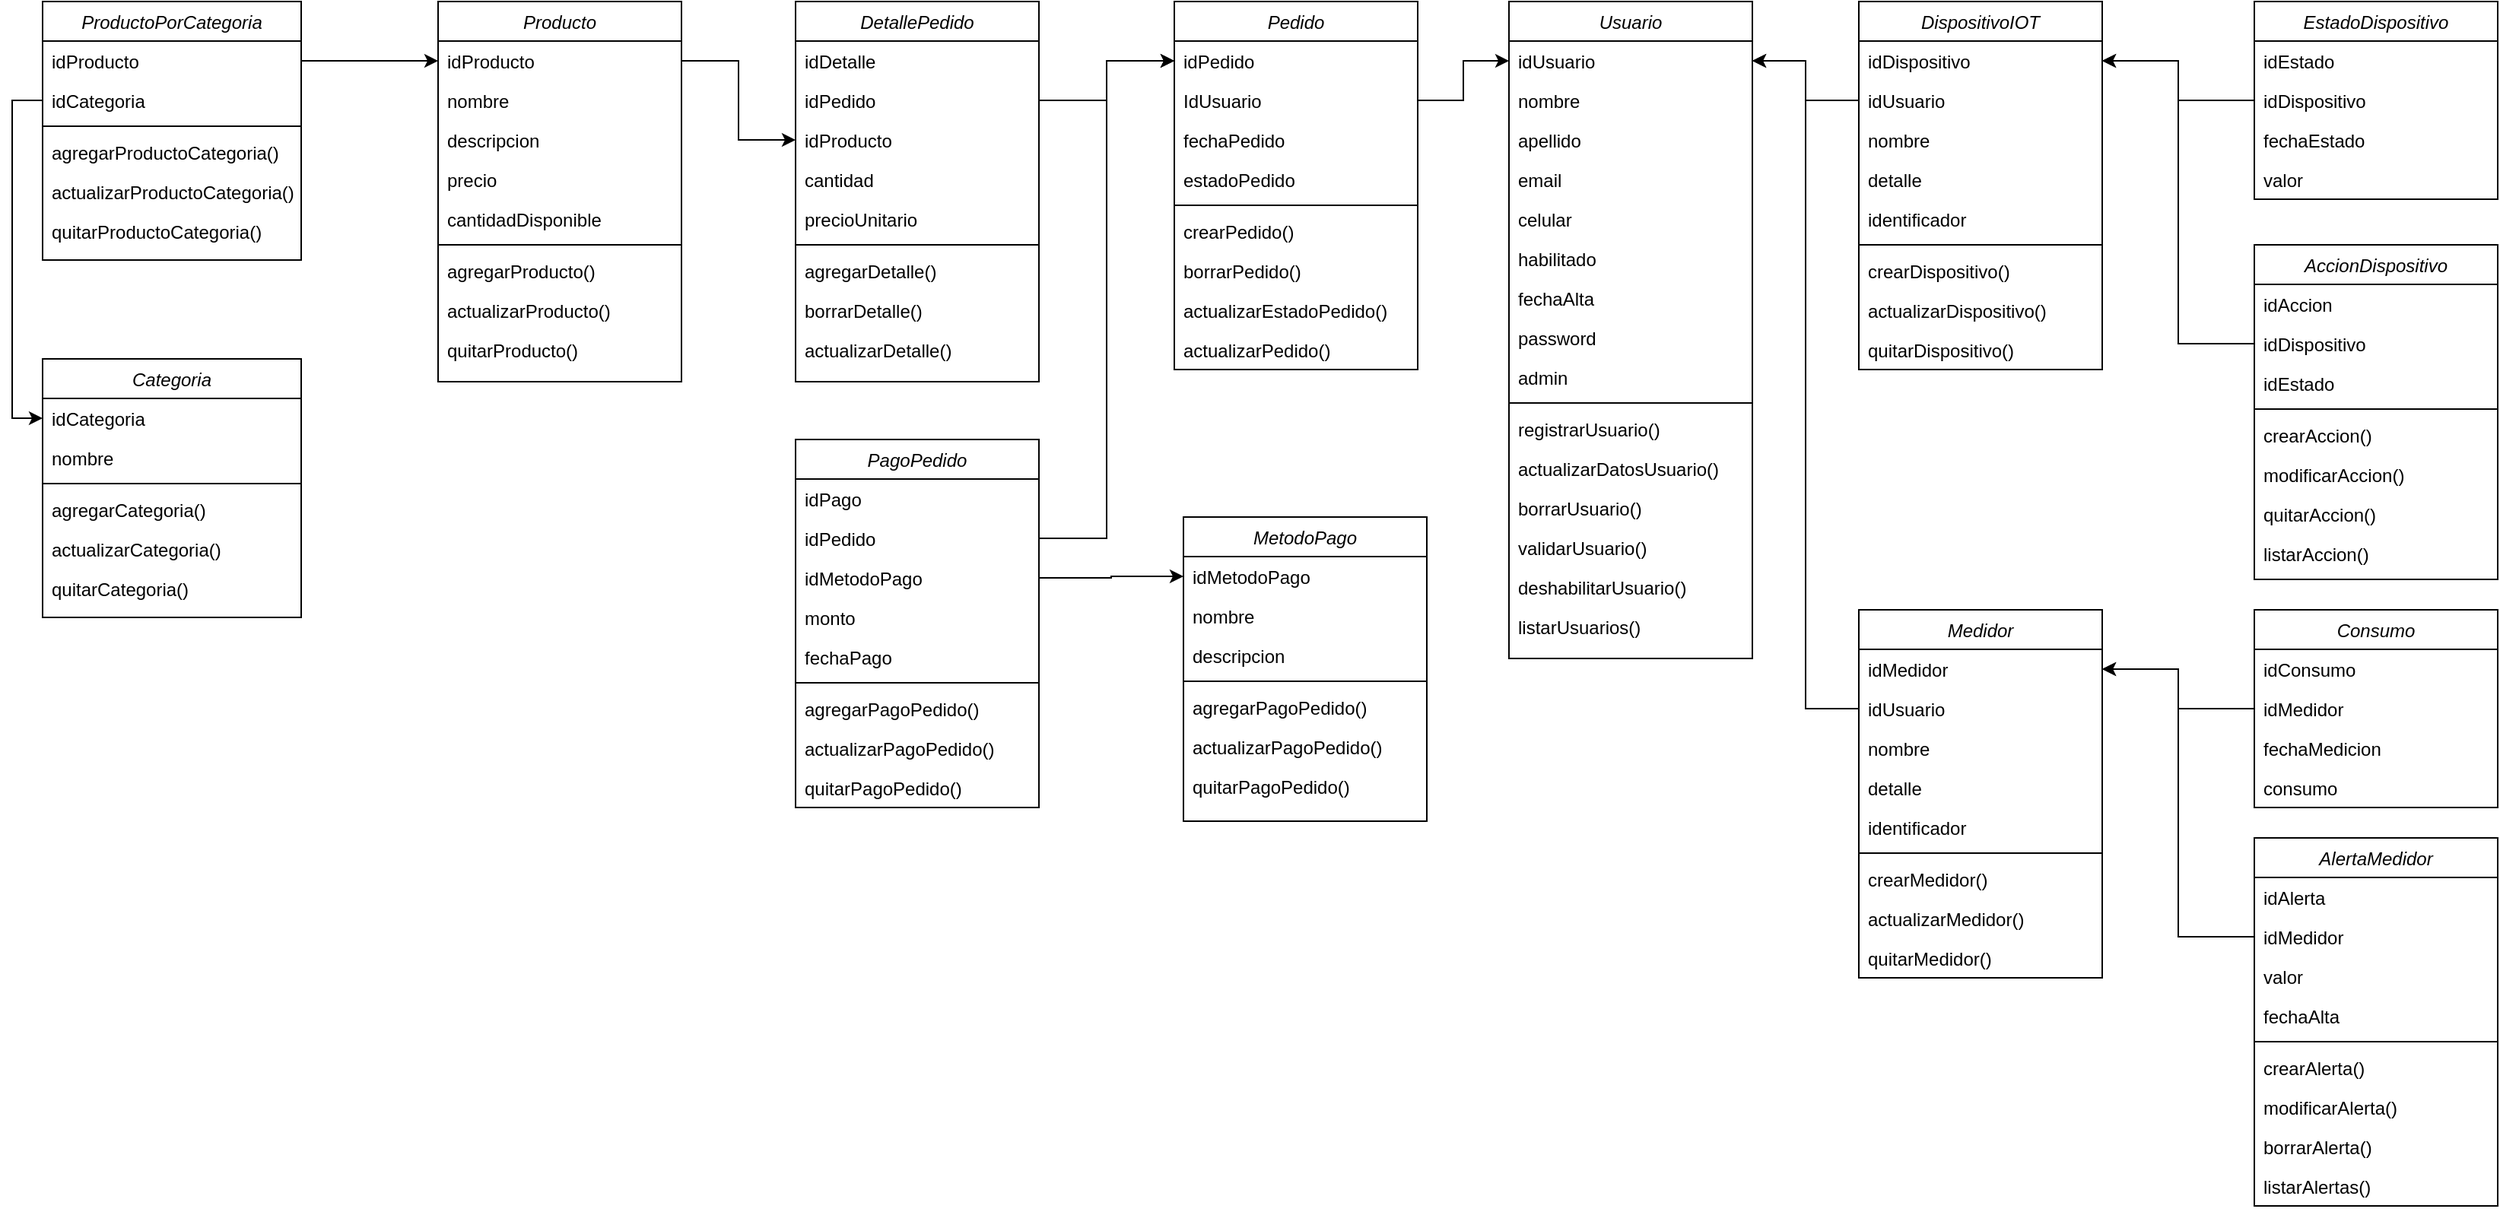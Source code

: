 <mxfile version="24.3.1" type="device">
  <diagram id="C5RBs43oDa-KdzZeNtuy" name="Page-1">
    <mxGraphModel dx="3287" dy="2118" grid="0" gridSize="10" guides="1" tooltips="1" connect="1" arrows="1" fold="1" page="0" pageScale="1" pageWidth="827" pageHeight="1169" math="0" shadow="0">
      <root>
        <mxCell id="WIyWlLk6GJQsqaUBKTNV-0" />
        <mxCell id="WIyWlLk6GJQsqaUBKTNV-1" parent="WIyWlLk6GJQsqaUBKTNV-0" />
        <mxCell id="zkfFHV4jXpPFQw0GAbJ--0" value="Usuario" style="swimlane;fontStyle=2;align=center;verticalAlign=top;childLayout=stackLayout;horizontal=1;startSize=26;horizontalStack=0;resizeParent=1;resizeLast=0;collapsible=1;marginBottom=0;rounded=0;shadow=0;strokeWidth=1;" parent="WIyWlLk6GJQsqaUBKTNV-1" vertex="1">
          <mxGeometry x="-340" y="-1130" width="160" height="432" as="geometry">
            <mxRectangle x="230" y="140" width="160" height="26" as="alternateBounds" />
          </mxGeometry>
        </mxCell>
        <mxCell id="zkfFHV4jXpPFQw0GAbJ--1" value="idUsuario" style="text;align=left;verticalAlign=top;spacingLeft=4;spacingRight=4;overflow=hidden;rotatable=0;points=[[0,0.5],[1,0.5]];portConstraint=eastwest;" parent="zkfFHV4jXpPFQw0GAbJ--0" vertex="1">
          <mxGeometry y="26" width="160" height="26" as="geometry" />
        </mxCell>
        <mxCell id="zkfFHV4jXpPFQw0GAbJ--2" value="nombre" style="text;align=left;verticalAlign=top;spacingLeft=4;spacingRight=4;overflow=hidden;rotatable=0;points=[[0,0.5],[1,0.5]];portConstraint=eastwest;rounded=0;shadow=0;html=0;" parent="zkfFHV4jXpPFQw0GAbJ--0" vertex="1">
          <mxGeometry y="52" width="160" height="26" as="geometry" />
        </mxCell>
        <mxCell id="zkfFHV4jXpPFQw0GAbJ--3" value="apellido" style="text;align=left;verticalAlign=top;spacingLeft=4;spacingRight=4;overflow=hidden;rotatable=0;points=[[0,0.5],[1,0.5]];portConstraint=eastwest;rounded=0;shadow=0;html=0;" parent="zkfFHV4jXpPFQw0GAbJ--0" vertex="1">
          <mxGeometry y="78" width="160" height="26" as="geometry" />
        </mxCell>
        <mxCell id="AveYLhL98s0NRZPgMQcG-0" value="email" style="text;align=left;verticalAlign=top;spacingLeft=4;spacingRight=4;overflow=hidden;rotatable=0;points=[[0,0.5],[1,0.5]];portConstraint=eastwest;rounded=0;shadow=0;html=0;" vertex="1" parent="zkfFHV4jXpPFQw0GAbJ--0">
          <mxGeometry y="104" width="160" height="26" as="geometry" />
        </mxCell>
        <mxCell id="AveYLhL98s0NRZPgMQcG-1" value="celular" style="text;align=left;verticalAlign=top;spacingLeft=4;spacingRight=4;overflow=hidden;rotatable=0;points=[[0,0.5],[1,0.5]];portConstraint=eastwest;rounded=0;shadow=0;html=0;" vertex="1" parent="zkfFHV4jXpPFQw0GAbJ--0">
          <mxGeometry y="130" width="160" height="26" as="geometry" />
        </mxCell>
        <mxCell id="AveYLhL98s0NRZPgMQcG-2" value="habilitado" style="text;align=left;verticalAlign=top;spacingLeft=4;spacingRight=4;overflow=hidden;rotatable=0;points=[[0,0.5],[1,0.5]];portConstraint=eastwest;rounded=0;shadow=0;html=0;" vertex="1" parent="zkfFHV4jXpPFQw0GAbJ--0">
          <mxGeometry y="156" width="160" height="26" as="geometry" />
        </mxCell>
        <mxCell id="AveYLhL98s0NRZPgMQcG-3" value="fechaAlta" style="text;align=left;verticalAlign=top;spacingLeft=4;spacingRight=4;overflow=hidden;rotatable=0;points=[[0,0.5],[1,0.5]];portConstraint=eastwest;rounded=0;shadow=0;html=0;" vertex="1" parent="zkfFHV4jXpPFQw0GAbJ--0">
          <mxGeometry y="182" width="160" height="26" as="geometry" />
        </mxCell>
        <mxCell id="AveYLhL98s0NRZPgMQcG-4" value="password" style="text;align=left;verticalAlign=top;spacingLeft=4;spacingRight=4;overflow=hidden;rotatable=0;points=[[0,0.5],[1,0.5]];portConstraint=eastwest;rounded=0;shadow=0;html=0;" vertex="1" parent="zkfFHV4jXpPFQw0GAbJ--0">
          <mxGeometry y="208" width="160" height="26" as="geometry" />
        </mxCell>
        <mxCell id="AveYLhL98s0NRZPgMQcG-5" value="admin" style="text;align=left;verticalAlign=top;spacingLeft=4;spacingRight=4;overflow=hidden;rotatable=0;points=[[0,0.5],[1,0.5]];portConstraint=eastwest;rounded=0;shadow=0;html=0;" vertex="1" parent="zkfFHV4jXpPFQw0GAbJ--0">
          <mxGeometry y="234" width="160" height="26" as="geometry" />
        </mxCell>
        <mxCell id="zkfFHV4jXpPFQw0GAbJ--4" value="" style="line;html=1;strokeWidth=1;align=left;verticalAlign=middle;spacingTop=-1;spacingLeft=3;spacingRight=3;rotatable=0;labelPosition=right;points=[];portConstraint=eastwest;" parent="zkfFHV4jXpPFQw0GAbJ--0" vertex="1">
          <mxGeometry y="260" width="160" height="8" as="geometry" />
        </mxCell>
        <mxCell id="AveYLhL98s0NRZPgMQcG-8" value="registrarUsuario()" style="text;align=left;verticalAlign=top;spacingLeft=4;spacingRight=4;overflow=hidden;rotatable=0;points=[[0,0.5],[1,0.5]];portConstraint=eastwest;" vertex="1" parent="zkfFHV4jXpPFQw0GAbJ--0">
          <mxGeometry y="268" width="160" height="26" as="geometry" />
        </mxCell>
        <mxCell id="AveYLhL98s0NRZPgMQcG-10" value="actualizarDatosUsuario()" style="text;align=left;verticalAlign=top;spacingLeft=4;spacingRight=4;overflow=hidden;rotatable=0;points=[[0,0.5],[1,0.5]];portConstraint=eastwest;" vertex="1" parent="zkfFHV4jXpPFQw0GAbJ--0">
          <mxGeometry y="294" width="160" height="26" as="geometry" />
        </mxCell>
        <mxCell id="AveYLhL98s0NRZPgMQcG-11" value="borrarUsuario()" style="text;align=left;verticalAlign=top;spacingLeft=4;spacingRight=4;overflow=hidden;rotatable=0;points=[[0,0.5],[1,0.5]];portConstraint=eastwest;" vertex="1" parent="zkfFHV4jXpPFQw0GAbJ--0">
          <mxGeometry y="320" width="160" height="26" as="geometry" />
        </mxCell>
        <mxCell id="AveYLhL98s0NRZPgMQcG-12" value="validarUsuario()" style="text;align=left;verticalAlign=top;spacingLeft=4;spacingRight=4;overflow=hidden;rotatable=0;points=[[0,0.5],[1,0.5]];portConstraint=eastwest;" vertex="1" parent="zkfFHV4jXpPFQw0GAbJ--0">
          <mxGeometry y="346" width="160" height="26" as="geometry" />
        </mxCell>
        <mxCell id="AveYLhL98s0NRZPgMQcG-13" value="deshabilitarUsuario()" style="text;align=left;verticalAlign=top;spacingLeft=4;spacingRight=4;overflow=hidden;rotatable=0;points=[[0,0.5],[1,0.5]];portConstraint=eastwest;" vertex="1" parent="zkfFHV4jXpPFQw0GAbJ--0">
          <mxGeometry y="372" width="160" height="26" as="geometry" />
        </mxCell>
        <mxCell id="zkfFHV4jXpPFQw0GAbJ--5" value="listarUsuarios()" style="text;align=left;verticalAlign=top;spacingLeft=4;spacingRight=4;overflow=hidden;rotatable=0;points=[[0,0.5],[1,0.5]];portConstraint=eastwest;" parent="zkfFHV4jXpPFQw0GAbJ--0" vertex="1">
          <mxGeometry y="398" width="160" height="26" as="geometry" />
        </mxCell>
        <mxCell id="zkfFHV4jXpPFQw0GAbJ--17" value="Medidor" style="swimlane;fontStyle=2;align=center;verticalAlign=top;childLayout=stackLayout;horizontal=1;startSize=26;horizontalStack=0;resizeParent=1;resizeLast=0;collapsible=1;marginBottom=0;rounded=0;shadow=0;strokeWidth=1;" parent="WIyWlLk6GJQsqaUBKTNV-1" vertex="1">
          <mxGeometry x="-110" y="-730" width="160" height="242" as="geometry">
            <mxRectangle x="550" y="140" width="160" height="26" as="alternateBounds" />
          </mxGeometry>
        </mxCell>
        <mxCell id="zkfFHV4jXpPFQw0GAbJ--18" value="idMedidor" style="text;align=left;verticalAlign=top;spacingLeft=4;spacingRight=4;overflow=hidden;rotatable=0;points=[[0,0.5],[1,0.5]];portConstraint=eastwest;" parent="zkfFHV4jXpPFQw0GAbJ--17" vertex="1">
          <mxGeometry y="26" width="160" height="26" as="geometry" />
        </mxCell>
        <mxCell id="zkfFHV4jXpPFQw0GAbJ--22" value="idUsuario" style="text;align=left;verticalAlign=top;spacingLeft=4;spacingRight=4;overflow=hidden;rotatable=0;points=[[0,0.5],[1,0.5]];portConstraint=eastwest;rounded=0;shadow=0;html=0;" parent="zkfFHV4jXpPFQw0GAbJ--17" vertex="1">
          <mxGeometry y="52" width="160" height="26" as="geometry" />
        </mxCell>
        <mxCell id="zkfFHV4jXpPFQw0GAbJ--19" value="nombre" style="text;align=left;verticalAlign=top;spacingLeft=4;spacingRight=4;overflow=hidden;rotatable=0;points=[[0,0.5],[1,0.5]];portConstraint=eastwest;rounded=0;shadow=0;html=0;" parent="zkfFHV4jXpPFQw0GAbJ--17" vertex="1">
          <mxGeometry y="78" width="160" height="26" as="geometry" />
        </mxCell>
        <mxCell id="zkfFHV4jXpPFQw0GAbJ--20" value="detalle" style="text;align=left;verticalAlign=top;spacingLeft=4;spacingRight=4;overflow=hidden;rotatable=0;points=[[0,0.5],[1,0.5]];portConstraint=eastwest;rounded=0;shadow=0;html=0;" parent="zkfFHV4jXpPFQw0GAbJ--17" vertex="1">
          <mxGeometry y="104" width="160" height="26" as="geometry" />
        </mxCell>
        <mxCell id="zkfFHV4jXpPFQw0GAbJ--21" value="identificador" style="text;align=left;verticalAlign=top;spacingLeft=4;spacingRight=4;overflow=hidden;rotatable=0;points=[[0,0.5],[1,0.5]];portConstraint=eastwest;rounded=0;shadow=0;html=0;" parent="zkfFHV4jXpPFQw0GAbJ--17" vertex="1">
          <mxGeometry y="130" width="160" height="26" as="geometry" />
        </mxCell>
        <mxCell id="AveYLhL98s0NRZPgMQcG-110" value="" style="line;html=1;strokeWidth=1;align=left;verticalAlign=middle;spacingTop=-1;spacingLeft=3;spacingRight=3;rotatable=0;labelPosition=right;points=[];portConstraint=eastwest;" vertex="1" parent="zkfFHV4jXpPFQw0GAbJ--17">
          <mxGeometry y="156" width="160" height="8" as="geometry" />
        </mxCell>
        <mxCell id="AveYLhL98s0NRZPgMQcG-106" value="crearMedidor()" style="text;align=left;verticalAlign=top;spacingLeft=4;spacingRight=4;overflow=hidden;rotatable=0;points=[[0,0.5],[1,0.5]];portConstraint=eastwest;rounded=0;shadow=0;html=0;strokeColor=none;" vertex="1" parent="zkfFHV4jXpPFQw0GAbJ--17">
          <mxGeometry y="164" width="160" height="26" as="geometry" />
        </mxCell>
        <mxCell id="AveYLhL98s0NRZPgMQcG-108" value="actualizarMedidor()" style="text;align=left;verticalAlign=top;spacingLeft=4;spacingRight=4;overflow=hidden;rotatable=0;points=[[0,0.5],[1,0.5]];portConstraint=eastwest;rounded=0;shadow=0;html=0;strokeColor=none;" vertex="1" parent="zkfFHV4jXpPFQw0GAbJ--17">
          <mxGeometry y="190" width="160" height="26" as="geometry" />
        </mxCell>
        <mxCell id="AveYLhL98s0NRZPgMQcG-109" value="quitarMedidor()" style="text;align=left;verticalAlign=top;spacingLeft=4;spacingRight=4;overflow=hidden;rotatable=0;points=[[0,0.5],[1,0.5]];portConstraint=eastwest;rounded=0;shadow=0;html=0;strokeColor=none;" vertex="1" parent="zkfFHV4jXpPFQw0GAbJ--17">
          <mxGeometry y="216" width="160" height="26" as="geometry" />
        </mxCell>
        <mxCell id="AveYLhL98s0NRZPgMQcG-15" value="Consumo" style="swimlane;fontStyle=2;align=center;verticalAlign=top;childLayout=stackLayout;horizontal=1;startSize=26;horizontalStack=0;resizeParent=1;resizeLast=0;collapsible=1;marginBottom=0;rounded=0;shadow=0;strokeWidth=1;" vertex="1" parent="WIyWlLk6GJQsqaUBKTNV-1">
          <mxGeometry x="150" y="-730" width="160" height="130" as="geometry">
            <mxRectangle x="550" y="140" width="160" height="26" as="alternateBounds" />
          </mxGeometry>
        </mxCell>
        <mxCell id="AveYLhL98s0NRZPgMQcG-16" value="idConsumo" style="text;align=left;verticalAlign=top;spacingLeft=4;spacingRight=4;overflow=hidden;rotatable=0;points=[[0,0.5],[1,0.5]];portConstraint=eastwest;" vertex="1" parent="AveYLhL98s0NRZPgMQcG-15">
          <mxGeometry y="26" width="160" height="26" as="geometry" />
        </mxCell>
        <mxCell id="AveYLhL98s0NRZPgMQcG-17" value="idMedidor" style="text;align=left;verticalAlign=top;spacingLeft=4;spacingRight=4;overflow=hidden;rotatable=0;points=[[0,0.5],[1,0.5]];portConstraint=eastwest;rounded=0;shadow=0;html=0;" vertex="1" parent="AveYLhL98s0NRZPgMQcG-15">
          <mxGeometry y="52" width="160" height="26" as="geometry" />
        </mxCell>
        <mxCell id="AveYLhL98s0NRZPgMQcG-18" value="fechaMedicion" style="text;align=left;verticalAlign=top;spacingLeft=4;spacingRight=4;overflow=hidden;rotatable=0;points=[[0,0.5],[1,0.5]];portConstraint=eastwest;rounded=0;shadow=0;html=0;" vertex="1" parent="AveYLhL98s0NRZPgMQcG-15">
          <mxGeometry y="78" width="160" height="26" as="geometry" />
        </mxCell>
        <mxCell id="AveYLhL98s0NRZPgMQcG-19" value="consumo" style="text;align=left;verticalAlign=top;spacingLeft=4;spacingRight=4;overflow=hidden;rotatable=0;points=[[0,0.5],[1,0.5]];portConstraint=eastwest;rounded=0;shadow=0;html=0;" vertex="1" parent="AveYLhL98s0NRZPgMQcG-15">
          <mxGeometry y="104" width="160" height="26" as="geometry" />
        </mxCell>
        <mxCell id="AveYLhL98s0NRZPgMQcG-21" value="AlertaMedidor" style="swimlane;fontStyle=2;align=center;verticalAlign=top;childLayout=stackLayout;horizontal=1;startSize=26;horizontalStack=0;resizeParent=1;resizeLast=0;collapsible=1;marginBottom=0;rounded=0;shadow=0;strokeWidth=1;" vertex="1" parent="WIyWlLk6GJQsqaUBKTNV-1">
          <mxGeometry x="150" y="-580" width="160" height="242" as="geometry">
            <mxRectangle x="230" y="140" width="160" height="26" as="alternateBounds" />
          </mxGeometry>
        </mxCell>
        <mxCell id="AveYLhL98s0NRZPgMQcG-22" value="idAlerta" style="text;align=left;verticalAlign=top;spacingLeft=4;spacingRight=4;overflow=hidden;rotatable=0;points=[[0,0.5],[1,0.5]];portConstraint=eastwest;" vertex="1" parent="AveYLhL98s0NRZPgMQcG-21">
          <mxGeometry y="26" width="160" height="26" as="geometry" />
        </mxCell>
        <mxCell id="AveYLhL98s0NRZPgMQcG-23" value="idMedidor" style="text;align=left;verticalAlign=top;spacingLeft=4;spacingRight=4;overflow=hidden;rotatable=0;points=[[0,0.5],[1,0.5]];portConstraint=eastwest;rounded=0;shadow=0;html=0;" vertex="1" parent="AveYLhL98s0NRZPgMQcG-21">
          <mxGeometry y="52" width="160" height="26" as="geometry" />
        </mxCell>
        <mxCell id="AveYLhL98s0NRZPgMQcG-24" value="valor" style="text;align=left;verticalAlign=top;spacingLeft=4;spacingRight=4;overflow=hidden;rotatable=0;points=[[0,0.5],[1,0.5]];portConstraint=eastwest;rounded=0;shadow=0;html=0;" vertex="1" parent="AveYLhL98s0NRZPgMQcG-21">
          <mxGeometry y="78" width="160" height="26" as="geometry" />
        </mxCell>
        <mxCell id="AveYLhL98s0NRZPgMQcG-25" value="fechaAlta" style="text;align=left;verticalAlign=top;spacingLeft=4;spacingRight=4;overflow=hidden;rotatable=0;points=[[0,0.5],[1,0.5]];portConstraint=eastwest;rounded=0;shadow=0;html=0;" vertex="1" parent="AveYLhL98s0NRZPgMQcG-21">
          <mxGeometry y="104" width="160" height="26" as="geometry" />
        </mxCell>
        <mxCell id="AveYLhL98s0NRZPgMQcG-31" value="" style="line;html=1;strokeWidth=1;align=left;verticalAlign=middle;spacingTop=-1;spacingLeft=3;spacingRight=3;rotatable=0;labelPosition=right;points=[];portConstraint=eastwest;" vertex="1" parent="AveYLhL98s0NRZPgMQcG-21">
          <mxGeometry y="130" width="160" height="8" as="geometry" />
        </mxCell>
        <mxCell id="AveYLhL98s0NRZPgMQcG-32" value="crearAlerta()" style="text;align=left;verticalAlign=top;spacingLeft=4;spacingRight=4;overflow=hidden;rotatable=0;points=[[0,0.5],[1,0.5]];portConstraint=eastwest;" vertex="1" parent="AveYLhL98s0NRZPgMQcG-21">
          <mxGeometry y="138" width="160" height="26" as="geometry" />
        </mxCell>
        <mxCell id="AveYLhL98s0NRZPgMQcG-33" value="modificarAlerta()" style="text;align=left;verticalAlign=top;spacingLeft=4;spacingRight=4;overflow=hidden;rotatable=0;points=[[0,0.5],[1,0.5]];portConstraint=eastwest;" vertex="1" parent="AveYLhL98s0NRZPgMQcG-21">
          <mxGeometry y="164" width="160" height="26" as="geometry" />
        </mxCell>
        <mxCell id="AveYLhL98s0NRZPgMQcG-34" value="borrarAlerta()" style="text;align=left;verticalAlign=top;spacingLeft=4;spacingRight=4;overflow=hidden;rotatable=0;points=[[0,0.5],[1,0.5]];portConstraint=eastwest;" vertex="1" parent="AveYLhL98s0NRZPgMQcG-21">
          <mxGeometry y="190" width="160" height="26" as="geometry" />
        </mxCell>
        <mxCell id="AveYLhL98s0NRZPgMQcG-35" value="listarAlertas()" style="text;align=left;verticalAlign=top;spacingLeft=4;spacingRight=4;overflow=hidden;rotatable=0;points=[[0,0.5],[1,0.5]];portConstraint=eastwest;" vertex="1" parent="AveYLhL98s0NRZPgMQcG-21">
          <mxGeometry y="216" width="160" height="26" as="geometry" />
        </mxCell>
        <mxCell id="AveYLhL98s0NRZPgMQcG-38" value="Pedido" style="swimlane;fontStyle=2;align=center;verticalAlign=top;childLayout=stackLayout;horizontal=1;startSize=26;horizontalStack=0;resizeParent=1;resizeLast=0;collapsible=1;marginBottom=0;rounded=0;shadow=0;strokeWidth=1;" vertex="1" parent="WIyWlLk6GJQsqaUBKTNV-1">
          <mxGeometry x="-560" y="-1130" width="160" height="242" as="geometry">
            <mxRectangle x="230" y="140" width="160" height="26" as="alternateBounds" />
          </mxGeometry>
        </mxCell>
        <mxCell id="AveYLhL98s0NRZPgMQcG-39" value="idPedido" style="text;align=left;verticalAlign=top;spacingLeft=4;spacingRight=4;overflow=hidden;rotatable=0;points=[[0,0.5],[1,0.5]];portConstraint=eastwest;" vertex="1" parent="AveYLhL98s0NRZPgMQcG-38">
          <mxGeometry y="26" width="160" height="26" as="geometry" />
        </mxCell>
        <mxCell id="AveYLhL98s0NRZPgMQcG-40" value="IdUsuario" style="text;align=left;verticalAlign=top;spacingLeft=4;spacingRight=4;overflow=hidden;rotatable=0;points=[[0,0.5],[1,0.5]];portConstraint=eastwest;rounded=0;shadow=0;html=0;" vertex="1" parent="AveYLhL98s0NRZPgMQcG-38">
          <mxGeometry y="52" width="160" height="26" as="geometry" />
        </mxCell>
        <mxCell id="AveYLhL98s0NRZPgMQcG-41" value="fechaPedido" style="text;align=left;verticalAlign=top;spacingLeft=4;spacingRight=4;overflow=hidden;rotatable=0;points=[[0,0.5],[1,0.5]];portConstraint=eastwest;rounded=0;shadow=0;html=0;" vertex="1" parent="AveYLhL98s0NRZPgMQcG-38">
          <mxGeometry y="78" width="160" height="26" as="geometry" />
        </mxCell>
        <mxCell id="AveYLhL98s0NRZPgMQcG-42" value="estadoPedido" style="text;align=left;verticalAlign=top;spacingLeft=4;spacingRight=4;overflow=hidden;rotatable=0;points=[[0,0.5],[1,0.5]];portConstraint=eastwest;rounded=0;shadow=0;html=0;" vertex="1" parent="AveYLhL98s0NRZPgMQcG-38">
          <mxGeometry y="104" width="160" height="26" as="geometry" />
        </mxCell>
        <mxCell id="AveYLhL98s0NRZPgMQcG-43" value="" style="line;html=1;strokeWidth=1;align=left;verticalAlign=middle;spacingTop=-1;spacingLeft=3;spacingRight=3;rotatable=0;labelPosition=right;points=[];portConstraint=eastwest;" vertex="1" parent="AveYLhL98s0NRZPgMQcG-38">
          <mxGeometry y="130" width="160" height="8" as="geometry" />
        </mxCell>
        <mxCell id="AveYLhL98s0NRZPgMQcG-44" value="crearPedido()" style="text;align=left;verticalAlign=top;spacingLeft=4;spacingRight=4;overflow=hidden;rotatable=0;points=[[0,0.5],[1,0.5]];portConstraint=eastwest;" vertex="1" parent="AveYLhL98s0NRZPgMQcG-38">
          <mxGeometry y="138" width="160" height="26" as="geometry" />
        </mxCell>
        <mxCell id="AveYLhL98s0NRZPgMQcG-45" value="borrarPedido()" style="text;align=left;verticalAlign=top;spacingLeft=4;spacingRight=4;overflow=hidden;rotatable=0;points=[[0,0.5],[1,0.5]];portConstraint=eastwest;" vertex="1" parent="AveYLhL98s0NRZPgMQcG-38">
          <mxGeometry y="164" width="160" height="26" as="geometry" />
        </mxCell>
        <mxCell id="AveYLhL98s0NRZPgMQcG-46" value="actualizarEstadoPedido()" style="text;align=left;verticalAlign=top;spacingLeft=4;spacingRight=4;overflow=hidden;rotatable=0;points=[[0,0.5],[1,0.5]];portConstraint=eastwest;" vertex="1" parent="AveYLhL98s0NRZPgMQcG-38">
          <mxGeometry y="190" width="160" height="26" as="geometry" />
        </mxCell>
        <mxCell id="AveYLhL98s0NRZPgMQcG-47" value="actualizarPedido()" style="text;align=left;verticalAlign=top;spacingLeft=4;spacingRight=4;overflow=hidden;rotatable=0;points=[[0,0.5],[1,0.5]];portConstraint=eastwest;" vertex="1" parent="AveYLhL98s0NRZPgMQcG-38">
          <mxGeometry y="216" width="160" height="26" as="geometry" />
        </mxCell>
        <mxCell id="AveYLhL98s0NRZPgMQcG-48" value="PagoPedido" style="swimlane;fontStyle=2;align=center;verticalAlign=top;childLayout=stackLayout;horizontal=1;startSize=26;horizontalStack=0;resizeParent=1;resizeLast=0;collapsible=1;marginBottom=0;rounded=0;shadow=0;strokeWidth=1;" vertex="1" parent="WIyWlLk6GJQsqaUBKTNV-1">
          <mxGeometry x="-809" y="-842" width="160" height="242" as="geometry">
            <mxRectangle x="230" y="140" width="160" height="26" as="alternateBounds" />
          </mxGeometry>
        </mxCell>
        <mxCell id="AveYLhL98s0NRZPgMQcG-52" value="idPago" style="text;align=left;verticalAlign=top;spacingLeft=4;spacingRight=4;overflow=hidden;rotatable=0;points=[[0,0.5],[1,0.5]];portConstraint=eastwest;rounded=0;shadow=0;html=0;" vertex="1" parent="AveYLhL98s0NRZPgMQcG-48">
          <mxGeometry y="26" width="160" height="26" as="geometry" />
        </mxCell>
        <mxCell id="AveYLhL98s0NRZPgMQcG-49" value="idPedido" style="text;align=left;verticalAlign=top;spacingLeft=4;spacingRight=4;overflow=hidden;rotatable=0;points=[[0,0.5],[1,0.5]];portConstraint=eastwest;" vertex="1" parent="AveYLhL98s0NRZPgMQcG-48">
          <mxGeometry y="52" width="160" height="26" as="geometry" />
        </mxCell>
        <mxCell id="AveYLhL98s0NRZPgMQcG-50" value="idMetodoPago" style="text;align=left;verticalAlign=top;spacingLeft=4;spacingRight=4;overflow=hidden;rotatable=0;points=[[0,0.5],[1,0.5]];portConstraint=eastwest;rounded=0;shadow=0;html=0;" vertex="1" parent="AveYLhL98s0NRZPgMQcG-48">
          <mxGeometry y="78" width="160" height="26" as="geometry" />
        </mxCell>
        <mxCell id="AveYLhL98s0NRZPgMQcG-51" value="monto" style="text;align=left;verticalAlign=top;spacingLeft=4;spacingRight=4;overflow=hidden;rotatable=0;points=[[0,0.5],[1,0.5]];portConstraint=eastwest;rounded=0;shadow=0;html=0;" vertex="1" parent="AveYLhL98s0NRZPgMQcG-48">
          <mxGeometry y="104" width="160" height="26" as="geometry" />
        </mxCell>
        <mxCell id="AveYLhL98s0NRZPgMQcG-147" value="fechaPago" style="text;align=left;verticalAlign=top;spacingLeft=4;spacingRight=4;overflow=hidden;rotatable=0;points=[[0,0.5],[1,0.5]];portConstraint=eastwest;rounded=0;shadow=0;html=0;" vertex="1" parent="AveYLhL98s0NRZPgMQcG-48">
          <mxGeometry y="130" width="160" height="26" as="geometry" />
        </mxCell>
        <mxCell id="AveYLhL98s0NRZPgMQcG-53" value="" style="line;html=1;strokeWidth=1;align=left;verticalAlign=middle;spacingTop=-1;spacingLeft=3;spacingRight=3;rotatable=0;labelPosition=right;points=[];portConstraint=eastwest;" vertex="1" parent="AveYLhL98s0NRZPgMQcG-48">
          <mxGeometry y="156" width="160" height="8" as="geometry" />
        </mxCell>
        <mxCell id="AveYLhL98s0NRZPgMQcG-54" value="agregarPagoPedido()" style="text;align=left;verticalAlign=top;spacingLeft=4;spacingRight=4;overflow=hidden;rotatable=0;points=[[0,0.5],[1,0.5]];portConstraint=eastwest;" vertex="1" parent="AveYLhL98s0NRZPgMQcG-48">
          <mxGeometry y="164" width="160" height="26" as="geometry" />
        </mxCell>
        <mxCell id="AveYLhL98s0NRZPgMQcG-56" value="actualizarPagoPedido()" style="text;align=left;verticalAlign=top;spacingLeft=4;spacingRight=4;overflow=hidden;rotatable=0;points=[[0,0.5],[1,0.5]];portConstraint=eastwest;" vertex="1" parent="AveYLhL98s0NRZPgMQcG-48">
          <mxGeometry y="190" width="160" height="26" as="geometry" />
        </mxCell>
        <mxCell id="AveYLhL98s0NRZPgMQcG-57" value="quitarPagoPedido()" style="text;align=left;verticalAlign=top;spacingLeft=4;spacingRight=4;overflow=hidden;rotatable=0;points=[[0,0.5],[1,0.5]];portConstraint=eastwest;" vertex="1" parent="AveYLhL98s0NRZPgMQcG-48">
          <mxGeometry y="216" width="160" height="26" as="geometry" />
        </mxCell>
        <mxCell id="AveYLhL98s0NRZPgMQcG-58" value="MetodoPago" style="swimlane;fontStyle=2;align=center;verticalAlign=top;childLayout=stackLayout;horizontal=1;startSize=26;horizontalStack=0;resizeParent=1;resizeLast=0;collapsible=1;marginBottom=0;rounded=0;shadow=0;strokeWidth=1;" vertex="1" parent="WIyWlLk6GJQsqaUBKTNV-1">
          <mxGeometry x="-554" y="-791" width="160" height="200" as="geometry">
            <mxRectangle x="230" y="140" width="160" height="26" as="alternateBounds" />
          </mxGeometry>
        </mxCell>
        <mxCell id="AveYLhL98s0NRZPgMQcG-59" value="idMetodoPago" style="text;align=left;verticalAlign=top;spacingLeft=4;spacingRight=4;overflow=hidden;rotatable=0;points=[[0,0.5],[1,0.5]];portConstraint=eastwest;" vertex="1" parent="AveYLhL98s0NRZPgMQcG-58">
          <mxGeometry y="26" width="160" height="26" as="geometry" />
        </mxCell>
        <mxCell id="AveYLhL98s0NRZPgMQcG-60" value="nombre" style="text;align=left;verticalAlign=top;spacingLeft=4;spacingRight=4;overflow=hidden;rotatable=0;points=[[0,0.5],[1,0.5]];portConstraint=eastwest;rounded=0;shadow=0;html=0;" vertex="1" parent="AveYLhL98s0NRZPgMQcG-58">
          <mxGeometry y="52" width="160" height="26" as="geometry" />
        </mxCell>
        <mxCell id="AveYLhL98s0NRZPgMQcG-61" value="descripcion" style="text;align=left;verticalAlign=top;spacingLeft=4;spacingRight=4;overflow=hidden;rotatable=0;points=[[0,0.5],[1,0.5]];portConstraint=eastwest;rounded=0;shadow=0;html=0;" vertex="1" parent="AveYLhL98s0NRZPgMQcG-58">
          <mxGeometry y="78" width="160" height="26" as="geometry" />
        </mxCell>
        <mxCell id="AveYLhL98s0NRZPgMQcG-63" value="" style="line;html=1;strokeWidth=1;align=left;verticalAlign=middle;spacingTop=-1;spacingLeft=3;spacingRight=3;rotatable=0;labelPosition=right;points=[];portConstraint=eastwest;" vertex="1" parent="AveYLhL98s0NRZPgMQcG-58">
          <mxGeometry y="104" width="160" height="8" as="geometry" />
        </mxCell>
        <mxCell id="AveYLhL98s0NRZPgMQcG-64" value="agregarPagoPedido()" style="text;align=left;verticalAlign=top;spacingLeft=4;spacingRight=4;overflow=hidden;rotatable=0;points=[[0,0.5],[1,0.5]];portConstraint=eastwest;" vertex="1" parent="AveYLhL98s0NRZPgMQcG-58">
          <mxGeometry y="112" width="160" height="26" as="geometry" />
        </mxCell>
        <mxCell id="AveYLhL98s0NRZPgMQcG-65" value="actualizarPagoPedido()" style="text;align=left;verticalAlign=top;spacingLeft=4;spacingRight=4;overflow=hidden;rotatable=0;points=[[0,0.5],[1,0.5]];portConstraint=eastwest;" vertex="1" parent="AveYLhL98s0NRZPgMQcG-58">
          <mxGeometry y="138" width="160" height="26" as="geometry" />
        </mxCell>
        <mxCell id="AveYLhL98s0NRZPgMQcG-66" value="quitarPagoPedido()" style="text;align=left;verticalAlign=top;spacingLeft=4;spacingRight=4;overflow=hidden;rotatable=0;points=[[0,0.5],[1,0.5]];portConstraint=eastwest;" vertex="1" parent="AveYLhL98s0NRZPgMQcG-58">
          <mxGeometry y="164" width="160" height="26" as="geometry" />
        </mxCell>
        <mxCell id="AveYLhL98s0NRZPgMQcG-67" value="DetallePedido" style="swimlane;fontStyle=2;align=center;verticalAlign=top;childLayout=stackLayout;horizontal=1;startSize=26;horizontalStack=0;resizeParent=1;resizeLast=0;collapsible=1;marginBottom=0;rounded=0;shadow=0;strokeWidth=1;" vertex="1" parent="WIyWlLk6GJQsqaUBKTNV-1">
          <mxGeometry x="-809" y="-1130" width="160" height="250" as="geometry">
            <mxRectangle x="230" y="140" width="160" height="26" as="alternateBounds" />
          </mxGeometry>
        </mxCell>
        <mxCell id="AveYLhL98s0NRZPgMQcG-68" value="idDetalle    " style="text;align=left;verticalAlign=top;spacingLeft=4;spacingRight=4;overflow=hidden;rotatable=0;points=[[0,0.5],[1,0.5]];portConstraint=eastwest;" vertex="1" parent="AveYLhL98s0NRZPgMQcG-67">
          <mxGeometry y="26" width="160" height="26" as="geometry" />
        </mxCell>
        <mxCell id="AveYLhL98s0NRZPgMQcG-69" value="idPedido" style="text;align=left;verticalAlign=top;spacingLeft=4;spacingRight=4;overflow=hidden;rotatable=0;points=[[0,0.5],[1,0.5]];portConstraint=eastwest;rounded=0;shadow=0;html=0;" vertex="1" parent="AveYLhL98s0NRZPgMQcG-67">
          <mxGeometry y="52" width="160" height="26" as="geometry" />
        </mxCell>
        <mxCell id="AveYLhL98s0NRZPgMQcG-70" value="idProducto" style="text;align=left;verticalAlign=top;spacingLeft=4;spacingRight=4;overflow=hidden;rotatable=0;points=[[0,0.5],[1,0.5]];portConstraint=eastwest;rounded=0;shadow=0;html=0;" vertex="1" parent="AveYLhL98s0NRZPgMQcG-67">
          <mxGeometry y="78" width="160" height="26" as="geometry" />
        </mxCell>
        <mxCell id="AveYLhL98s0NRZPgMQcG-71" value="cantidad" style="text;align=left;verticalAlign=top;spacingLeft=4;spacingRight=4;overflow=hidden;rotatable=0;points=[[0,0.5],[1,0.5]];portConstraint=eastwest;rounded=0;shadow=0;html=0;" vertex="1" parent="AveYLhL98s0NRZPgMQcG-67">
          <mxGeometry y="104" width="160" height="26" as="geometry" />
        </mxCell>
        <mxCell id="AveYLhL98s0NRZPgMQcG-77" value="precioUnitario" style="text;align=left;verticalAlign=top;spacingLeft=4;spacingRight=4;overflow=hidden;rotatable=0;points=[[0,0.5],[1,0.5]];portConstraint=eastwest;rounded=0;shadow=0;html=0;" vertex="1" parent="AveYLhL98s0NRZPgMQcG-67">
          <mxGeometry y="130" width="160" height="26" as="geometry" />
        </mxCell>
        <mxCell id="AveYLhL98s0NRZPgMQcG-72" value="" style="line;html=1;strokeWidth=1;align=left;verticalAlign=middle;spacingTop=-1;spacingLeft=3;spacingRight=3;rotatable=0;labelPosition=right;points=[];portConstraint=eastwest;" vertex="1" parent="AveYLhL98s0NRZPgMQcG-67">
          <mxGeometry y="156" width="160" height="8" as="geometry" />
        </mxCell>
        <mxCell id="AveYLhL98s0NRZPgMQcG-73" value="agregarDetalle()" style="text;align=left;verticalAlign=top;spacingLeft=4;spacingRight=4;overflow=hidden;rotatable=0;points=[[0,0.5],[1,0.5]];portConstraint=eastwest;" vertex="1" parent="AveYLhL98s0NRZPgMQcG-67">
          <mxGeometry y="164" width="160" height="26" as="geometry" />
        </mxCell>
        <mxCell id="AveYLhL98s0NRZPgMQcG-74" value="borrarDetalle()" style="text;align=left;verticalAlign=top;spacingLeft=4;spacingRight=4;overflow=hidden;rotatable=0;points=[[0,0.5],[1,0.5]];portConstraint=eastwest;" vertex="1" parent="AveYLhL98s0NRZPgMQcG-67">
          <mxGeometry y="190" width="160" height="26" as="geometry" />
        </mxCell>
        <mxCell id="AveYLhL98s0NRZPgMQcG-75" value="actualizarDetalle()" style="text;align=left;verticalAlign=top;spacingLeft=4;spacingRight=4;overflow=hidden;rotatable=0;points=[[0,0.5],[1,0.5]];portConstraint=eastwest;" vertex="1" parent="AveYLhL98s0NRZPgMQcG-67">
          <mxGeometry y="216" width="160" height="26" as="geometry" />
        </mxCell>
        <mxCell id="AveYLhL98s0NRZPgMQcG-78" value="Producto" style="swimlane;fontStyle=2;align=center;verticalAlign=top;childLayout=stackLayout;horizontal=1;startSize=26;horizontalStack=0;resizeParent=1;resizeLast=0;collapsible=1;marginBottom=0;rounded=0;shadow=0;strokeWidth=1;" vertex="1" parent="WIyWlLk6GJQsqaUBKTNV-1">
          <mxGeometry x="-1044" y="-1130" width="160" height="250" as="geometry">
            <mxRectangle x="230" y="140" width="160" height="26" as="alternateBounds" />
          </mxGeometry>
        </mxCell>
        <mxCell id="AveYLhL98s0NRZPgMQcG-79" value="idProducto" style="text;align=left;verticalAlign=top;spacingLeft=4;spacingRight=4;overflow=hidden;rotatable=0;points=[[0,0.5],[1,0.5]];portConstraint=eastwest;" vertex="1" parent="AveYLhL98s0NRZPgMQcG-78">
          <mxGeometry y="26" width="160" height="26" as="geometry" />
        </mxCell>
        <mxCell id="AveYLhL98s0NRZPgMQcG-80" value="nombre" style="text;align=left;verticalAlign=top;spacingLeft=4;spacingRight=4;overflow=hidden;rotatable=0;points=[[0,0.5],[1,0.5]];portConstraint=eastwest;rounded=0;shadow=0;html=0;" vertex="1" parent="AveYLhL98s0NRZPgMQcG-78">
          <mxGeometry y="52" width="160" height="26" as="geometry" />
        </mxCell>
        <mxCell id="AveYLhL98s0NRZPgMQcG-81" value="descripcion" style="text;align=left;verticalAlign=top;spacingLeft=4;spacingRight=4;overflow=hidden;rotatable=0;points=[[0,0.5],[1,0.5]];portConstraint=eastwest;rounded=0;shadow=0;html=0;" vertex="1" parent="AveYLhL98s0NRZPgMQcG-78">
          <mxGeometry y="78" width="160" height="26" as="geometry" />
        </mxCell>
        <mxCell id="AveYLhL98s0NRZPgMQcG-82" value="precio" style="text;align=left;verticalAlign=top;spacingLeft=4;spacingRight=4;overflow=hidden;rotatable=0;points=[[0,0.5],[1,0.5]];portConstraint=eastwest;rounded=0;shadow=0;html=0;" vertex="1" parent="AveYLhL98s0NRZPgMQcG-78">
          <mxGeometry y="104" width="160" height="26" as="geometry" />
        </mxCell>
        <mxCell id="AveYLhL98s0NRZPgMQcG-83" value="cantidadDisponible" style="text;align=left;verticalAlign=top;spacingLeft=4;spacingRight=4;overflow=hidden;rotatable=0;points=[[0,0.5],[1,0.5]];portConstraint=eastwest;rounded=0;shadow=0;html=0;" vertex="1" parent="AveYLhL98s0NRZPgMQcG-78">
          <mxGeometry y="130" width="160" height="26" as="geometry" />
        </mxCell>
        <mxCell id="AveYLhL98s0NRZPgMQcG-84" value="" style="line;html=1;strokeWidth=1;align=left;verticalAlign=middle;spacingTop=-1;spacingLeft=3;spacingRight=3;rotatable=0;labelPosition=right;points=[];portConstraint=eastwest;" vertex="1" parent="AveYLhL98s0NRZPgMQcG-78">
          <mxGeometry y="156" width="160" height="8" as="geometry" />
        </mxCell>
        <mxCell id="AveYLhL98s0NRZPgMQcG-85" value="agregarProducto()" style="text;align=left;verticalAlign=top;spacingLeft=4;spacingRight=4;overflow=hidden;rotatable=0;points=[[0,0.5],[1,0.5]];portConstraint=eastwest;" vertex="1" parent="AveYLhL98s0NRZPgMQcG-78">
          <mxGeometry y="164" width="160" height="26" as="geometry" />
        </mxCell>
        <mxCell id="AveYLhL98s0NRZPgMQcG-86" value="actualizarProducto()" style="text;align=left;verticalAlign=top;spacingLeft=4;spacingRight=4;overflow=hidden;rotatable=0;points=[[0,0.5],[1,0.5]];portConstraint=eastwest;" vertex="1" parent="AveYLhL98s0NRZPgMQcG-78">
          <mxGeometry y="190" width="160" height="26" as="geometry" />
        </mxCell>
        <mxCell id="AveYLhL98s0NRZPgMQcG-87" value="quitarProducto()" style="text;align=left;verticalAlign=top;spacingLeft=4;spacingRight=4;overflow=hidden;rotatable=0;points=[[0,0.5],[1,0.5]];portConstraint=eastwest;" vertex="1" parent="AveYLhL98s0NRZPgMQcG-78">
          <mxGeometry y="216" width="160" height="26" as="geometry" />
        </mxCell>
        <mxCell id="AveYLhL98s0NRZPgMQcG-88" value="ProductoPorCategoria" style="swimlane;fontStyle=2;align=center;verticalAlign=top;childLayout=stackLayout;horizontal=1;startSize=26;horizontalStack=0;resizeParent=1;resizeLast=0;collapsible=1;marginBottom=0;rounded=0;shadow=0;strokeWidth=1;" vertex="1" parent="WIyWlLk6GJQsqaUBKTNV-1">
          <mxGeometry x="-1304" y="-1130" width="170" height="170" as="geometry">
            <mxRectangle x="230" y="140" width="160" height="26" as="alternateBounds" />
          </mxGeometry>
        </mxCell>
        <mxCell id="AveYLhL98s0NRZPgMQcG-89" value="idProducto" style="text;align=left;verticalAlign=top;spacingLeft=4;spacingRight=4;overflow=hidden;rotatable=0;points=[[0,0.5],[1,0.5]];portConstraint=eastwest;" vertex="1" parent="AveYLhL98s0NRZPgMQcG-88">
          <mxGeometry y="26" width="170" height="26" as="geometry" />
        </mxCell>
        <mxCell id="AveYLhL98s0NRZPgMQcG-90" value="idCategoria" style="text;align=left;verticalAlign=top;spacingLeft=4;spacingRight=4;overflow=hidden;rotatable=0;points=[[0,0.5],[1,0.5]];portConstraint=eastwest;rounded=0;shadow=0;html=0;" vertex="1" parent="AveYLhL98s0NRZPgMQcG-88">
          <mxGeometry y="52" width="170" height="26" as="geometry" />
        </mxCell>
        <mxCell id="AveYLhL98s0NRZPgMQcG-94" value="" style="line;html=1;strokeWidth=1;align=left;verticalAlign=middle;spacingTop=-1;spacingLeft=3;spacingRight=3;rotatable=0;labelPosition=right;points=[];portConstraint=eastwest;" vertex="1" parent="AveYLhL98s0NRZPgMQcG-88">
          <mxGeometry y="78" width="170" height="8" as="geometry" />
        </mxCell>
        <mxCell id="AveYLhL98s0NRZPgMQcG-95" value="agregarProductoCategoria()" style="text;align=left;verticalAlign=top;spacingLeft=4;spacingRight=4;overflow=hidden;rotatable=0;points=[[0,0.5],[1,0.5]];portConstraint=eastwest;" vertex="1" parent="AveYLhL98s0NRZPgMQcG-88">
          <mxGeometry y="86" width="170" height="26" as="geometry" />
        </mxCell>
        <mxCell id="AveYLhL98s0NRZPgMQcG-96" value="actualizarProductoCategoria()" style="text;align=left;verticalAlign=top;spacingLeft=4;spacingRight=4;overflow=hidden;rotatable=0;points=[[0,0.5],[1,0.5]];portConstraint=eastwest;" vertex="1" parent="AveYLhL98s0NRZPgMQcG-88">
          <mxGeometry y="112" width="170" height="26" as="geometry" />
        </mxCell>
        <mxCell id="AveYLhL98s0NRZPgMQcG-97" value="quitarProductoCategoria()" style="text;align=left;verticalAlign=top;spacingLeft=4;spacingRight=4;overflow=hidden;rotatable=0;points=[[0,0.5],[1,0.5]];portConstraint=eastwest;" vertex="1" parent="AveYLhL98s0NRZPgMQcG-88">
          <mxGeometry y="138" width="170" height="26" as="geometry" />
        </mxCell>
        <mxCell id="AveYLhL98s0NRZPgMQcG-98" value="Categoria" style="swimlane;fontStyle=2;align=center;verticalAlign=top;childLayout=stackLayout;horizontal=1;startSize=26;horizontalStack=0;resizeParent=1;resizeLast=0;collapsible=1;marginBottom=0;rounded=0;shadow=0;strokeWidth=1;" vertex="1" parent="WIyWlLk6GJQsqaUBKTNV-1">
          <mxGeometry x="-1304" y="-895" width="170" height="170" as="geometry">
            <mxRectangle x="230" y="140" width="160" height="26" as="alternateBounds" />
          </mxGeometry>
        </mxCell>
        <mxCell id="AveYLhL98s0NRZPgMQcG-99" value="idCategoria" style="text;align=left;verticalAlign=top;spacingLeft=4;spacingRight=4;overflow=hidden;rotatable=0;points=[[0,0.5],[1,0.5]];portConstraint=eastwest;" vertex="1" parent="AveYLhL98s0NRZPgMQcG-98">
          <mxGeometry y="26" width="170" height="26" as="geometry" />
        </mxCell>
        <mxCell id="AveYLhL98s0NRZPgMQcG-100" value="nombre" style="text;align=left;verticalAlign=top;spacingLeft=4;spacingRight=4;overflow=hidden;rotatable=0;points=[[0,0.5],[1,0.5]];portConstraint=eastwest;rounded=0;shadow=0;html=0;" vertex="1" parent="AveYLhL98s0NRZPgMQcG-98">
          <mxGeometry y="52" width="170" height="26" as="geometry" />
        </mxCell>
        <mxCell id="AveYLhL98s0NRZPgMQcG-101" value="" style="line;html=1;strokeWidth=1;align=left;verticalAlign=middle;spacingTop=-1;spacingLeft=3;spacingRight=3;rotatable=0;labelPosition=right;points=[];portConstraint=eastwest;" vertex="1" parent="AveYLhL98s0NRZPgMQcG-98">
          <mxGeometry y="78" width="170" height="8" as="geometry" />
        </mxCell>
        <mxCell id="AveYLhL98s0NRZPgMQcG-102" value="agregarCategoria()" style="text;align=left;verticalAlign=top;spacingLeft=4;spacingRight=4;overflow=hidden;rotatable=0;points=[[0,0.5],[1,0.5]];portConstraint=eastwest;" vertex="1" parent="AveYLhL98s0NRZPgMQcG-98">
          <mxGeometry y="86" width="170" height="26" as="geometry" />
        </mxCell>
        <mxCell id="AveYLhL98s0NRZPgMQcG-103" value="actualizarCategoria()" style="text;align=left;verticalAlign=top;spacingLeft=4;spacingRight=4;overflow=hidden;rotatable=0;points=[[0,0.5],[1,0.5]];portConstraint=eastwest;" vertex="1" parent="AveYLhL98s0NRZPgMQcG-98">
          <mxGeometry y="112" width="170" height="26" as="geometry" />
        </mxCell>
        <mxCell id="AveYLhL98s0NRZPgMQcG-104" value="quitarCategoria()" style="text;align=left;verticalAlign=top;spacingLeft=4;spacingRight=4;overflow=hidden;rotatable=0;points=[[0,0.5],[1,0.5]];portConstraint=eastwest;" vertex="1" parent="AveYLhL98s0NRZPgMQcG-98">
          <mxGeometry y="138" width="170" height="26" as="geometry" />
        </mxCell>
        <mxCell id="AveYLhL98s0NRZPgMQcG-111" value="DispositivoIOT" style="swimlane;fontStyle=2;align=center;verticalAlign=top;childLayout=stackLayout;horizontal=1;startSize=26;horizontalStack=0;resizeParent=1;resizeLast=0;collapsible=1;marginBottom=0;rounded=0;shadow=0;strokeWidth=1;" vertex="1" parent="WIyWlLk6GJQsqaUBKTNV-1">
          <mxGeometry x="-110" y="-1130" width="160" height="242" as="geometry">
            <mxRectangle x="550" y="140" width="160" height="26" as="alternateBounds" />
          </mxGeometry>
        </mxCell>
        <mxCell id="AveYLhL98s0NRZPgMQcG-112" value="idDispositivo" style="text;align=left;verticalAlign=top;spacingLeft=4;spacingRight=4;overflow=hidden;rotatable=0;points=[[0,0.5],[1,0.5]];portConstraint=eastwest;" vertex="1" parent="AveYLhL98s0NRZPgMQcG-111">
          <mxGeometry y="26" width="160" height="26" as="geometry" />
        </mxCell>
        <mxCell id="AveYLhL98s0NRZPgMQcG-113" value="idUsuario" style="text;align=left;verticalAlign=top;spacingLeft=4;spacingRight=4;overflow=hidden;rotatable=0;points=[[0,0.5],[1,0.5]];portConstraint=eastwest;rounded=0;shadow=0;html=0;" vertex="1" parent="AveYLhL98s0NRZPgMQcG-111">
          <mxGeometry y="52" width="160" height="26" as="geometry" />
        </mxCell>
        <mxCell id="AveYLhL98s0NRZPgMQcG-114" value="nombre" style="text;align=left;verticalAlign=top;spacingLeft=4;spacingRight=4;overflow=hidden;rotatable=0;points=[[0,0.5],[1,0.5]];portConstraint=eastwest;rounded=0;shadow=0;html=0;" vertex="1" parent="AveYLhL98s0NRZPgMQcG-111">
          <mxGeometry y="78" width="160" height="26" as="geometry" />
        </mxCell>
        <mxCell id="AveYLhL98s0NRZPgMQcG-115" value="detalle" style="text;align=left;verticalAlign=top;spacingLeft=4;spacingRight=4;overflow=hidden;rotatable=0;points=[[0,0.5],[1,0.5]];portConstraint=eastwest;rounded=0;shadow=0;html=0;" vertex="1" parent="AveYLhL98s0NRZPgMQcG-111">
          <mxGeometry y="104" width="160" height="26" as="geometry" />
        </mxCell>
        <mxCell id="AveYLhL98s0NRZPgMQcG-116" value="identificador" style="text;align=left;verticalAlign=top;spacingLeft=4;spacingRight=4;overflow=hidden;rotatable=0;points=[[0,0.5],[1,0.5]];portConstraint=eastwest;rounded=0;shadow=0;html=0;" vertex="1" parent="AveYLhL98s0NRZPgMQcG-111">
          <mxGeometry y="130" width="160" height="26" as="geometry" />
        </mxCell>
        <mxCell id="AveYLhL98s0NRZPgMQcG-117" value="" style="line;html=1;strokeWidth=1;align=left;verticalAlign=middle;spacingTop=-1;spacingLeft=3;spacingRight=3;rotatable=0;labelPosition=right;points=[];portConstraint=eastwest;" vertex="1" parent="AveYLhL98s0NRZPgMQcG-111">
          <mxGeometry y="156" width="160" height="8" as="geometry" />
        </mxCell>
        <mxCell id="AveYLhL98s0NRZPgMQcG-118" value="crearDispositivo()" style="text;align=left;verticalAlign=top;spacingLeft=4;spacingRight=4;overflow=hidden;rotatable=0;points=[[0,0.5],[1,0.5]];portConstraint=eastwest;rounded=0;shadow=0;html=0;strokeColor=none;" vertex="1" parent="AveYLhL98s0NRZPgMQcG-111">
          <mxGeometry y="164" width="160" height="26" as="geometry" />
        </mxCell>
        <mxCell id="AveYLhL98s0NRZPgMQcG-119" value="actualizarDispositivo()" style="text;align=left;verticalAlign=top;spacingLeft=4;spacingRight=4;overflow=hidden;rotatable=0;points=[[0,0.5],[1,0.5]];portConstraint=eastwest;rounded=0;shadow=0;html=0;strokeColor=none;" vertex="1" parent="AveYLhL98s0NRZPgMQcG-111">
          <mxGeometry y="190" width="160" height="26" as="geometry" />
        </mxCell>
        <mxCell id="AveYLhL98s0NRZPgMQcG-120" value="quitarDispositivo()" style="text;align=left;verticalAlign=top;spacingLeft=4;spacingRight=4;overflow=hidden;rotatable=0;points=[[0,0.5],[1,0.5]];portConstraint=eastwest;rounded=0;shadow=0;html=0;strokeColor=none;" vertex="1" parent="AveYLhL98s0NRZPgMQcG-111">
          <mxGeometry y="216" width="160" height="26" as="geometry" />
        </mxCell>
        <mxCell id="AveYLhL98s0NRZPgMQcG-121" value="AccionDispositivo" style="swimlane;fontStyle=2;align=center;verticalAlign=top;childLayout=stackLayout;horizontal=1;startSize=26;horizontalStack=0;resizeParent=1;resizeLast=0;collapsible=1;marginBottom=0;rounded=0;shadow=0;strokeWidth=1;" vertex="1" parent="WIyWlLk6GJQsqaUBKTNV-1">
          <mxGeometry x="150" y="-970" width="160" height="220" as="geometry">
            <mxRectangle x="230" y="140" width="160" height="26" as="alternateBounds" />
          </mxGeometry>
        </mxCell>
        <mxCell id="AveYLhL98s0NRZPgMQcG-122" value="idAccion" style="text;align=left;verticalAlign=top;spacingLeft=4;spacingRight=4;overflow=hidden;rotatable=0;points=[[0,0.5],[1,0.5]];portConstraint=eastwest;" vertex="1" parent="AveYLhL98s0NRZPgMQcG-121">
          <mxGeometry y="26" width="160" height="26" as="geometry" />
        </mxCell>
        <mxCell id="AveYLhL98s0NRZPgMQcG-123" value="idDispositivo" style="text;align=left;verticalAlign=top;spacingLeft=4;spacingRight=4;overflow=hidden;rotatable=0;points=[[0,0.5],[1,0.5]];portConstraint=eastwest;rounded=0;shadow=0;html=0;" vertex="1" parent="AveYLhL98s0NRZPgMQcG-121">
          <mxGeometry y="52" width="160" height="26" as="geometry" />
        </mxCell>
        <mxCell id="AveYLhL98s0NRZPgMQcG-124" value="idEstado" style="text;align=left;verticalAlign=top;spacingLeft=4;spacingRight=4;overflow=hidden;rotatable=0;points=[[0,0.5],[1,0.5]];portConstraint=eastwest;rounded=0;shadow=0;html=0;" vertex="1" parent="AveYLhL98s0NRZPgMQcG-121">
          <mxGeometry y="78" width="160" height="26" as="geometry" />
        </mxCell>
        <mxCell id="AveYLhL98s0NRZPgMQcG-126" value="" style="line;html=1;strokeWidth=1;align=left;verticalAlign=middle;spacingTop=-1;spacingLeft=3;spacingRight=3;rotatable=0;labelPosition=right;points=[];portConstraint=eastwest;" vertex="1" parent="AveYLhL98s0NRZPgMQcG-121">
          <mxGeometry y="104" width="160" height="8" as="geometry" />
        </mxCell>
        <mxCell id="AveYLhL98s0NRZPgMQcG-127" value="crearAccion()" style="text;align=left;verticalAlign=top;spacingLeft=4;spacingRight=4;overflow=hidden;rotatable=0;points=[[0,0.5],[1,0.5]];portConstraint=eastwest;" vertex="1" parent="AveYLhL98s0NRZPgMQcG-121">
          <mxGeometry y="112" width="160" height="26" as="geometry" />
        </mxCell>
        <mxCell id="AveYLhL98s0NRZPgMQcG-128" value="modificarAccion()" style="text;align=left;verticalAlign=top;spacingLeft=4;spacingRight=4;overflow=hidden;rotatable=0;points=[[0,0.5],[1,0.5]];portConstraint=eastwest;" vertex="1" parent="AveYLhL98s0NRZPgMQcG-121">
          <mxGeometry y="138" width="160" height="26" as="geometry" />
        </mxCell>
        <mxCell id="AveYLhL98s0NRZPgMQcG-129" value="quitarAccion()" style="text;align=left;verticalAlign=top;spacingLeft=4;spacingRight=4;overflow=hidden;rotatable=0;points=[[0,0.5],[1,0.5]];portConstraint=eastwest;" vertex="1" parent="AveYLhL98s0NRZPgMQcG-121">
          <mxGeometry y="164" width="160" height="26" as="geometry" />
        </mxCell>
        <mxCell id="AveYLhL98s0NRZPgMQcG-130" value="listarAccion()" style="text;align=left;verticalAlign=top;spacingLeft=4;spacingRight=4;overflow=hidden;rotatable=0;points=[[0,0.5],[1,0.5]];portConstraint=eastwest;" vertex="1" parent="AveYLhL98s0NRZPgMQcG-121">
          <mxGeometry y="190" width="160" height="26" as="geometry" />
        </mxCell>
        <mxCell id="AveYLhL98s0NRZPgMQcG-142" style="edgeStyle=orthogonalEdgeStyle;rounded=0;orthogonalLoop=1;jettySize=auto;html=1;exitX=0;exitY=0.5;exitDx=0;exitDy=0;entryX=1;entryY=0.5;entryDx=0;entryDy=0;" edge="1" parent="WIyWlLk6GJQsqaUBKTNV-1" source="AveYLhL98s0NRZPgMQcG-131" target="AveYLhL98s0NRZPgMQcG-112">
          <mxGeometry relative="1" as="geometry" />
        </mxCell>
        <mxCell id="AveYLhL98s0NRZPgMQcG-131" value="EstadoDispositivo" style="swimlane;fontStyle=2;align=center;verticalAlign=top;childLayout=stackLayout;horizontal=1;startSize=26;horizontalStack=0;resizeParent=1;resizeLast=0;collapsible=1;marginBottom=0;rounded=0;shadow=0;strokeWidth=1;" vertex="1" parent="WIyWlLk6GJQsqaUBKTNV-1">
          <mxGeometry x="150" y="-1130" width="160" height="130" as="geometry">
            <mxRectangle x="550" y="140" width="160" height="26" as="alternateBounds" />
          </mxGeometry>
        </mxCell>
        <mxCell id="AveYLhL98s0NRZPgMQcG-132" value="idEstado" style="text;align=left;verticalAlign=top;spacingLeft=4;spacingRight=4;overflow=hidden;rotatable=0;points=[[0,0.5],[1,0.5]];portConstraint=eastwest;" vertex="1" parent="AveYLhL98s0NRZPgMQcG-131">
          <mxGeometry y="26" width="160" height="26" as="geometry" />
        </mxCell>
        <mxCell id="AveYLhL98s0NRZPgMQcG-133" value="idDispositivo" style="text;align=left;verticalAlign=top;spacingLeft=4;spacingRight=4;overflow=hidden;rotatable=0;points=[[0,0.5],[1,0.5]];portConstraint=eastwest;rounded=0;shadow=0;html=0;" vertex="1" parent="AveYLhL98s0NRZPgMQcG-131">
          <mxGeometry y="52" width="160" height="26" as="geometry" />
        </mxCell>
        <mxCell id="AveYLhL98s0NRZPgMQcG-134" value="fechaEstado" style="text;align=left;verticalAlign=top;spacingLeft=4;spacingRight=4;overflow=hidden;rotatable=0;points=[[0,0.5],[1,0.5]];portConstraint=eastwest;rounded=0;shadow=0;html=0;" vertex="1" parent="AveYLhL98s0NRZPgMQcG-131">
          <mxGeometry y="78" width="160" height="26" as="geometry" />
        </mxCell>
        <mxCell id="AveYLhL98s0NRZPgMQcG-135" value="valor" style="text;align=left;verticalAlign=top;spacingLeft=4;spacingRight=4;overflow=hidden;rotatable=0;points=[[0,0.5],[1,0.5]];portConstraint=eastwest;rounded=0;shadow=0;html=0;" vertex="1" parent="AveYLhL98s0NRZPgMQcG-131">
          <mxGeometry y="104" width="160" height="26" as="geometry" />
        </mxCell>
        <mxCell id="AveYLhL98s0NRZPgMQcG-136" style="edgeStyle=orthogonalEdgeStyle;rounded=0;orthogonalLoop=1;jettySize=auto;html=1;exitX=0;exitY=0.5;exitDx=0;exitDy=0;" edge="1" parent="WIyWlLk6GJQsqaUBKTNV-1" source="AveYLhL98s0NRZPgMQcG-113" target="zkfFHV4jXpPFQw0GAbJ--1">
          <mxGeometry relative="1" as="geometry" />
        </mxCell>
        <mxCell id="AveYLhL98s0NRZPgMQcG-140" style="edgeStyle=orthogonalEdgeStyle;rounded=0;orthogonalLoop=1;jettySize=auto;html=1;exitX=0;exitY=0.5;exitDx=0;exitDy=0;entryX=1;entryY=0.5;entryDx=0;entryDy=0;" edge="1" parent="WIyWlLk6GJQsqaUBKTNV-1" source="AveYLhL98s0NRZPgMQcG-17" target="zkfFHV4jXpPFQw0GAbJ--18">
          <mxGeometry relative="1" as="geometry" />
        </mxCell>
        <mxCell id="AveYLhL98s0NRZPgMQcG-141" style="edgeStyle=orthogonalEdgeStyle;rounded=0;orthogonalLoop=1;jettySize=auto;html=1;exitX=0;exitY=0.5;exitDx=0;exitDy=0;entryX=1;entryY=0.5;entryDx=0;entryDy=0;" edge="1" parent="WIyWlLk6GJQsqaUBKTNV-1" source="AveYLhL98s0NRZPgMQcG-23" target="zkfFHV4jXpPFQw0GAbJ--18">
          <mxGeometry relative="1" as="geometry" />
        </mxCell>
        <mxCell id="AveYLhL98s0NRZPgMQcG-143" style="edgeStyle=orthogonalEdgeStyle;rounded=0;orthogonalLoop=1;jettySize=auto;html=1;exitX=0;exitY=0.5;exitDx=0;exitDy=0;entryX=1;entryY=0.5;entryDx=0;entryDy=0;" edge="1" parent="WIyWlLk6GJQsqaUBKTNV-1" source="AveYLhL98s0NRZPgMQcG-123" target="AveYLhL98s0NRZPgMQcG-112">
          <mxGeometry relative="1" as="geometry" />
        </mxCell>
        <mxCell id="AveYLhL98s0NRZPgMQcG-144" style="edgeStyle=orthogonalEdgeStyle;rounded=0;orthogonalLoop=1;jettySize=auto;html=1;exitX=1;exitY=0.5;exitDx=0;exitDy=0;" edge="1" parent="WIyWlLk6GJQsqaUBKTNV-1" source="AveYLhL98s0NRZPgMQcG-40" target="zkfFHV4jXpPFQw0GAbJ--1">
          <mxGeometry relative="1" as="geometry" />
        </mxCell>
        <mxCell id="AveYLhL98s0NRZPgMQcG-148" style="edgeStyle=orthogonalEdgeStyle;rounded=0;orthogonalLoop=1;jettySize=auto;html=1;exitX=0;exitY=0.5;exitDx=0;exitDy=0;entryX=0;entryY=0.5;entryDx=0;entryDy=0;" edge="1" parent="WIyWlLk6GJQsqaUBKTNV-1" source="AveYLhL98s0NRZPgMQcG-90" target="AveYLhL98s0NRZPgMQcG-99">
          <mxGeometry relative="1" as="geometry" />
        </mxCell>
        <mxCell id="AveYLhL98s0NRZPgMQcG-149" style="edgeStyle=orthogonalEdgeStyle;rounded=0;orthogonalLoop=1;jettySize=auto;html=1;entryX=0;entryY=0.5;entryDx=0;entryDy=0;" edge="1" parent="WIyWlLk6GJQsqaUBKTNV-1" source="AveYLhL98s0NRZPgMQcG-89" target="AveYLhL98s0NRZPgMQcG-79">
          <mxGeometry relative="1" as="geometry" />
        </mxCell>
        <mxCell id="AveYLhL98s0NRZPgMQcG-150" style="edgeStyle=orthogonalEdgeStyle;rounded=0;orthogonalLoop=1;jettySize=auto;html=1;entryX=0;entryY=0.5;entryDx=0;entryDy=0;" edge="1" parent="WIyWlLk6GJQsqaUBKTNV-1" source="AveYLhL98s0NRZPgMQcG-69" target="AveYLhL98s0NRZPgMQcG-39">
          <mxGeometry relative="1" as="geometry" />
        </mxCell>
        <mxCell id="AveYLhL98s0NRZPgMQcG-151" style="edgeStyle=orthogonalEdgeStyle;rounded=0;orthogonalLoop=1;jettySize=auto;html=1;entryX=0;entryY=0.5;entryDx=0;entryDy=0;" edge="1" parent="WIyWlLk6GJQsqaUBKTNV-1" source="AveYLhL98s0NRZPgMQcG-79" target="AveYLhL98s0NRZPgMQcG-70">
          <mxGeometry relative="1" as="geometry" />
        </mxCell>
        <mxCell id="AveYLhL98s0NRZPgMQcG-152" style="edgeStyle=orthogonalEdgeStyle;rounded=0;orthogonalLoop=1;jettySize=auto;html=1;" edge="1" parent="WIyWlLk6GJQsqaUBKTNV-1" source="AveYLhL98s0NRZPgMQcG-49" target="AveYLhL98s0NRZPgMQcG-39">
          <mxGeometry relative="1" as="geometry" />
        </mxCell>
        <mxCell id="AveYLhL98s0NRZPgMQcG-153" style="edgeStyle=orthogonalEdgeStyle;rounded=0;orthogonalLoop=1;jettySize=auto;html=1;" edge="1" parent="WIyWlLk6GJQsqaUBKTNV-1" source="AveYLhL98s0NRZPgMQcG-50" target="AveYLhL98s0NRZPgMQcG-59">
          <mxGeometry relative="1" as="geometry" />
        </mxCell>
        <mxCell id="AveYLhL98s0NRZPgMQcG-154" style="edgeStyle=orthogonalEdgeStyle;rounded=0;orthogonalLoop=1;jettySize=auto;html=1;exitX=0;exitY=0.5;exitDx=0;exitDy=0;entryX=1;entryY=0.5;entryDx=0;entryDy=0;" edge="1" parent="WIyWlLk6GJQsqaUBKTNV-1" source="zkfFHV4jXpPFQw0GAbJ--22" target="zkfFHV4jXpPFQw0GAbJ--1">
          <mxGeometry relative="1" as="geometry" />
        </mxCell>
      </root>
    </mxGraphModel>
  </diagram>
</mxfile>
